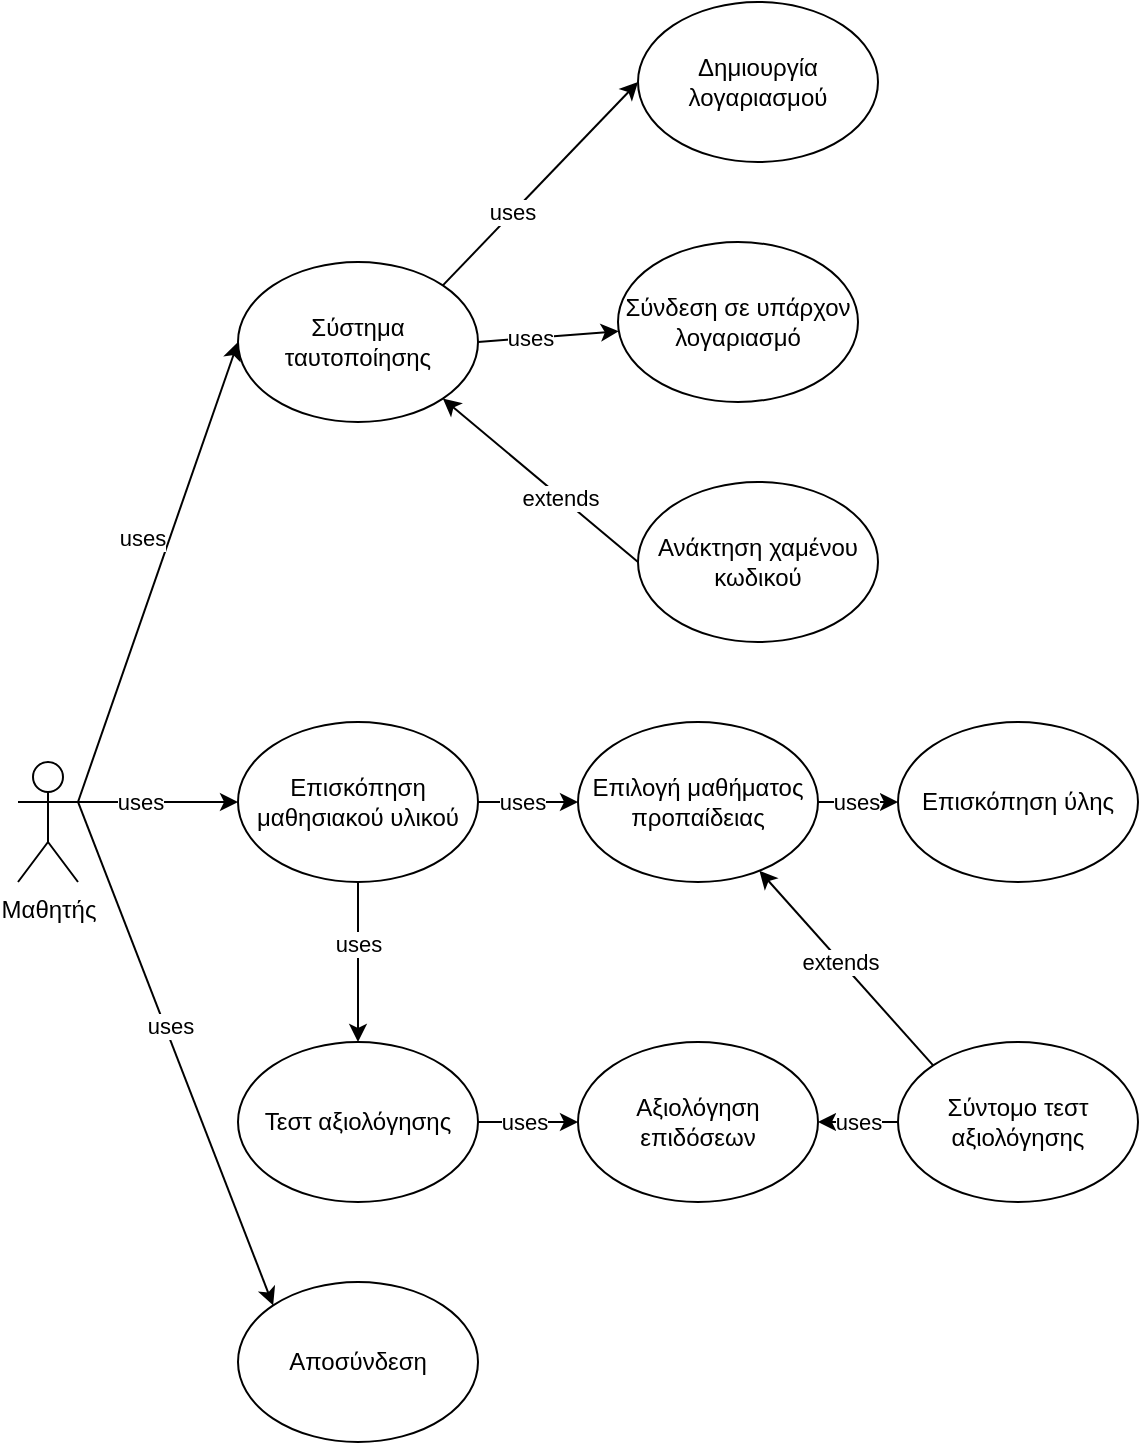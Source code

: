 <mxfile version="13.3.5" type="device"><diagram id="96KqE7tQYUorBttfppuA" name="Page-1"><mxGraphModel dx="2012" dy="1763" grid="1" gridSize="10" guides="1" tooltips="1" connect="1" arrows="1" fold="1" page="1" pageScale="1" pageWidth="827" pageHeight="1169" math="0" shadow="0"><root><mxCell id="0"/><mxCell id="1" parent="0"/><mxCell id="q3tOTWvk4sa32DJB_Pnv-6" style="rounded=0;orthogonalLoop=1;jettySize=auto;html=1;exitX=1;exitY=0.333;exitDx=0;exitDy=0;exitPerimeter=0;entryX=0;entryY=0.5;entryDx=0;entryDy=0;" edge="1" parent="1" source="q3tOTWvk4sa32DJB_Pnv-1" target="q3tOTWvk4sa32DJB_Pnv-5"><mxGeometry relative="1" as="geometry"/></mxCell><mxCell id="q3tOTWvk4sa32DJB_Pnv-7" value="uses" style="edgeLabel;html=1;align=center;verticalAlign=middle;resizable=0;points=[];" vertex="1" connectable="0" parent="q3tOTWvk4sa32DJB_Pnv-6"><mxGeometry x="0.18" y="-1" relative="1" as="geometry"><mxPoint x="-16.76" y="2.57" as="offset"/></mxGeometry></mxCell><mxCell id="q3tOTWvk4sa32DJB_Pnv-15" style="edgeStyle=none;rounded=0;orthogonalLoop=1;jettySize=auto;html=1;exitX=1;exitY=0.333;exitDx=0;exitDy=0;exitPerimeter=0;entryX=0;entryY=0.5;entryDx=0;entryDy=0;" edge="1" parent="1" source="q3tOTWvk4sa32DJB_Pnv-1" target="q3tOTWvk4sa32DJB_Pnv-14"><mxGeometry relative="1" as="geometry"/></mxCell><mxCell id="q3tOTWvk4sa32DJB_Pnv-25" value="uses" style="edgeLabel;html=1;align=center;verticalAlign=middle;resizable=0;points=[];" vertex="1" connectable="0" parent="q3tOTWvk4sa32DJB_Pnv-15"><mxGeometry x="-0.232" relative="1" as="geometry"><mxPoint as="offset"/></mxGeometry></mxCell><mxCell id="q3tOTWvk4sa32DJB_Pnv-27" style="edgeStyle=none;rounded=0;orthogonalLoop=1;jettySize=auto;html=1;exitX=1;exitY=0.333;exitDx=0;exitDy=0;exitPerimeter=0;entryX=0;entryY=0;entryDx=0;entryDy=0;" edge="1" parent="1" source="q3tOTWvk4sa32DJB_Pnv-1" target="q3tOTWvk4sa32DJB_Pnv-26"><mxGeometry relative="1" as="geometry"/></mxCell><mxCell id="q3tOTWvk4sa32DJB_Pnv-28" value="uses" style="edgeLabel;html=1;align=center;verticalAlign=middle;resizable=0;points=[];" vertex="1" connectable="0" parent="q3tOTWvk4sa32DJB_Pnv-27"><mxGeometry x="-0.108" y="2" relative="1" as="geometry"><mxPoint as="offset"/></mxGeometry></mxCell><mxCell id="q3tOTWvk4sa32DJB_Pnv-1" value="Μαθητής" style="shape=umlActor;verticalLabelPosition=bottom;labelBackgroundColor=#ffffff;verticalAlign=top;html=1;outlineConnect=0;" vertex="1" parent="1"><mxGeometry x="-30" y="300" width="30" height="60" as="geometry"/></mxCell><mxCell id="q3tOTWvk4sa32DJB_Pnv-10" style="edgeStyle=none;rounded=0;orthogonalLoop=1;jettySize=auto;html=1;exitX=1;exitY=0;exitDx=0;exitDy=0;entryX=0;entryY=0.5;entryDx=0;entryDy=0;" edge="1" parent="1" source="q3tOTWvk4sa32DJB_Pnv-5" target="q3tOTWvk4sa32DJB_Pnv-8"><mxGeometry relative="1" as="geometry"/></mxCell><mxCell id="q3tOTWvk4sa32DJB_Pnv-12" value="uses" style="edgeLabel;html=1;align=center;verticalAlign=middle;resizable=0;points=[];" vertex="1" connectable="0" parent="q3tOTWvk4sa32DJB_Pnv-10"><mxGeometry x="-0.293" relative="1" as="geometry"><mxPoint y="-1" as="offset"/></mxGeometry></mxCell><mxCell id="q3tOTWvk4sa32DJB_Pnv-11" style="edgeStyle=none;rounded=0;orthogonalLoop=1;jettySize=auto;html=1;exitX=1;exitY=0.5;exitDx=0;exitDy=0;" edge="1" parent="1" source="q3tOTWvk4sa32DJB_Pnv-5" target="q3tOTWvk4sa32DJB_Pnv-9"><mxGeometry relative="1" as="geometry"/></mxCell><mxCell id="q3tOTWvk4sa32DJB_Pnv-13" value="uses" style="edgeLabel;html=1;align=center;verticalAlign=middle;resizable=0;points=[];" vertex="1" connectable="0" parent="q3tOTWvk4sa32DJB_Pnv-11"><mxGeometry x="-0.283" relative="1" as="geometry"><mxPoint as="offset"/></mxGeometry></mxCell><mxCell id="q3tOTWvk4sa32DJB_Pnv-5" value="Σύστημα ταυτοποίησης" style="ellipse;whiteSpace=wrap;html=1;" vertex="1" parent="1"><mxGeometry x="80" y="50" width="120" height="80" as="geometry"/></mxCell><mxCell id="q3tOTWvk4sa32DJB_Pnv-8" value="Δημιουργία λογαριασμού" style="ellipse;whiteSpace=wrap;html=1;" vertex="1" parent="1"><mxGeometry x="280" y="-80" width="120" height="80" as="geometry"/></mxCell><mxCell id="q3tOTWvk4sa32DJB_Pnv-9" value="Σύνδεση σε υπάρχον λογαριασμό" style="ellipse;whiteSpace=wrap;html=1;" vertex="1" parent="1"><mxGeometry x="270" y="40" width="120" height="80" as="geometry"/></mxCell><mxCell id="q3tOTWvk4sa32DJB_Pnv-17" style="edgeStyle=none;rounded=0;orthogonalLoop=1;jettySize=auto;html=1;exitX=1;exitY=0.5;exitDx=0;exitDy=0;" edge="1" parent="1" source="q3tOTWvk4sa32DJB_Pnv-14" target="q3tOTWvk4sa32DJB_Pnv-16"><mxGeometry relative="1" as="geometry"/></mxCell><mxCell id="q3tOTWvk4sa32DJB_Pnv-18" value="uses" style="edgeLabel;html=1;align=center;verticalAlign=middle;resizable=0;points=[];" vertex="1" connectable="0" parent="q3tOTWvk4sa32DJB_Pnv-17"><mxGeometry x="-0.463" relative="1" as="geometry"><mxPoint x="8.33" as="offset"/></mxGeometry></mxCell><mxCell id="q3tOTWvk4sa32DJB_Pnv-33" style="edgeStyle=none;rounded=0;orthogonalLoop=1;jettySize=auto;html=1;exitX=0.5;exitY=1;exitDx=0;exitDy=0;entryX=0.5;entryY=0;entryDx=0;entryDy=0;" edge="1" parent="1" source="q3tOTWvk4sa32DJB_Pnv-14" target="q3tOTWvk4sa32DJB_Pnv-32"><mxGeometry relative="1" as="geometry"/></mxCell><mxCell id="q3tOTWvk4sa32DJB_Pnv-34" value="uses" style="edgeLabel;html=1;align=center;verticalAlign=middle;resizable=0;points=[];" vertex="1" connectable="0" parent="q3tOTWvk4sa32DJB_Pnv-33"><mxGeometry x="-0.323" y="-1" relative="1" as="geometry"><mxPoint x="1" y="3.33" as="offset"/></mxGeometry></mxCell><mxCell id="q3tOTWvk4sa32DJB_Pnv-14" value="Επισκόπηση μαθησιακού υλικού" style="ellipse;whiteSpace=wrap;html=1;" vertex="1" parent="1"><mxGeometry x="80" y="280" width="120" height="80" as="geometry"/></mxCell><mxCell id="q3tOTWvk4sa32DJB_Pnv-23" style="edgeStyle=none;rounded=0;orthogonalLoop=1;jettySize=auto;html=1;exitX=1;exitY=0.5;exitDx=0;exitDy=0;entryX=0;entryY=0.5;entryDx=0;entryDy=0;" edge="1" parent="1" source="q3tOTWvk4sa32DJB_Pnv-16" target="q3tOTWvk4sa32DJB_Pnv-22"><mxGeometry relative="1" as="geometry"/></mxCell><mxCell id="q3tOTWvk4sa32DJB_Pnv-24" value="uses" style="edgeLabel;html=1;align=center;verticalAlign=middle;resizable=0;points=[];" vertex="1" connectable="0" parent="q3tOTWvk4sa32DJB_Pnv-23"><mxGeometry x="-0.357" relative="1" as="geometry"><mxPoint x="5.33" y="-8.882e-16" as="offset"/></mxGeometry></mxCell><mxCell id="q3tOTWvk4sa32DJB_Pnv-16" value="Επιλογή μαθήματος προπαίδειας" style="ellipse;whiteSpace=wrap;html=1;" vertex="1" parent="1"><mxGeometry x="250" y="280" width="120" height="80" as="geometry"/></mxCell><mxCell id="q3tOTWvk4sa32DJB_Pnv-20" style="edgeStyle=none;rounded=0;orthogonalLoop=1;jettySize=auto;html=1;exitX=0;exitY=0;exitDx=0;exitDy=0;" edge="1" parent="1" source="q3tOTWvk4sa32DJB_Pnv-19" target="q3tOTWvk4sa32DJB_Pnv-16"><mxGeometry relative="1" as="geometry"/></mxCell><mxCell id="q3tOTWvk4sa32DJB_Pnv-21" value="extends" style="edgeLabel;html=1;align=center;verticalAlign=middle;resizable=0;points=[];" vertex="1" connectable="0" parent="q3tOTWvk4sa32DJB_Pnv-20"><mxGeometry x="-0.533" y="1" relative="1" as="geometry"><mxPoint x="-25.79" y="-29.38" as="offset"/></mxGeometry></mxCell><mxCell id="q3tOTWvk4sa32DJB_Pnv-38" style="edgeStyle=none;rounded=0;orthogonalLoop=1;jettySize=auto;html=1;exitX=0;exitY=0.5;exitDx=0;exitDy=0;entryX=1;entryY=0.5;entryDx=0;entryDy=0;" edge="1" parent="1" source="q3tOTWvk4sa32DJB_Pnv-19" target="q3tOTWvk4sa32DJB_Pnv-36"><mxGeometry relative="1" as="geometry"/></mxCell><mxCell id="q3tOTWvk4sa32DJB_Pnv-40" value="uses" style="edgeLabel;html=1;align=center;verticalAlign=middle;resizable=0;points=[];" vertex="1" connectable="0" parent="q3tOTWvk4sa32DJB_Pnv-38"><mxGeometry x="-0.324" y="-2" relative="1" as="geometry"><mxPoint x="-6.67" y="2" as="offset"/></mxGeometry></mxCell><mxCell id="q3tOTWvk4sa32DJB_Pnv-19" value="Σύντομο τεστ αξιολόγησης" style="ellipse;whiteSpace=wrap;html=1;" vertex="1" parent="1"><mxGeometry x="410" y="440" width="120" height="80" as="geometry"/></mxCell><mxCell id="q3tOTWvk4sa32DJB_Pnv-22" value="Επισκόπηση ύλης" style="ellipse;whiteSpace=wrap;html=1;" vertex="1" parent="1"><mxGeometry x="410" y="280" width="120" height="80" as="geometry"/></mxCell><mxCell id="q3tOTWvk4sa32DJB_Pnv-26" value="Αποσύνδεση" style="ellipse;whiteSpace=wrap;html=1;" vertex="1" parent="1"><mxGeometry x="80" y="560" width="120" height="80" as="geometry"/></mxCell><mxCell id="q3tOTWvk4sa32DJB_Pnv-30" style="edgeStyle=none;rounded=0;orthogonalLoop=1;jettySize=auto;html=1;exitX=0;exitY=0.5;exitDx=0;exitDy=0;entryX=1;entryY=1;entryDx=0;entryDy=0;" edge="1" parent="1" source="q3tOTWvk4sa32DJB_Pnv-29" target="q3tOTWvk4sa32DJB_Pnv-5"><mxGeometry relative="1" as="geometry"/></mxCell><mxCell id="q3tOTWvk4sa32DJB_Pnv-31" value="extends" style="edgeLabel;html=1;align=center;verticalAlign=middle;resizable=0;points=[];" vertex="1" connectable="0" parent="q3tOTWvk4sa32DJB_Pnv-30"><mxGeometry x="-0.195" y="1" relative="1" as="geometry"><mxPoint as="offset"/></mxGeometry></mxCell><mxCell id="q3tOTWvk4sa32DJB_Pnv-29" value="Ανάκτηση χαμένου κωδικού" style="ellipse;whiteSpace=wrap;html=1;" vertex="1" parent="1"><mxGeometry x="280" y="160" width="120" height="80" as="geometry"/></mxCell><mxCell id="q3tOTWvk4sa32DJB_Pnv-37" style="edgeStyle=none;rounded=0;orthogonalLoop=1;jettySize=auto;html=1;exitX=1;exitY=0.5;exitDx=0;exitDy=0;entryX=0;entryY=0.5;entryDx=0;entryDy=0;" edge="1" parent="1" source="q3tOTWvk4sa32DJB_Pnv-32" target="q3tOTWvk4sa32DJB_Pnv-36"><mxGeometry relative="1" as="geometry"/></mxCell><mxCell id="q3tOTWvk4sa32DJB_Pnv-39" value="uses" style="edgeLabel;html=1;align=center;verticalAlign=middle;resizable=0;points=[];" vertex="1" connectable="0" parent="q3tOTWvk4sa32DJB_Pnv-37"><mxGeometry x="-0.349" y="-1" relative="1" as="geometry"><mxPoint x="6.67" y="-1" as="offset"/></mxGeometry></mxCell><mxCell id="q3tOTWvk4sa32DJB_Pnv-32" value="Τεστ αξιολόγησης" style="ellipse;whiteSpace=wrap;html=1;" vertex="1" parent="1"><mxGeometry x="80" y="440" width="120" height="80" as="geometry"/></mxCell><mxCell id="q3tOTWvk4sa32DJB_Pnv-36" value="Αξιολόγηση επιδόσεων" style="ellipse;whiteSpace=wrap;html=1;" vertex="1" parent="1"><mxGeometry x="250" y="440" width="120" height="80" as="geometry"/></mxCell></root></mxGraphModel></diagram></mxfile>